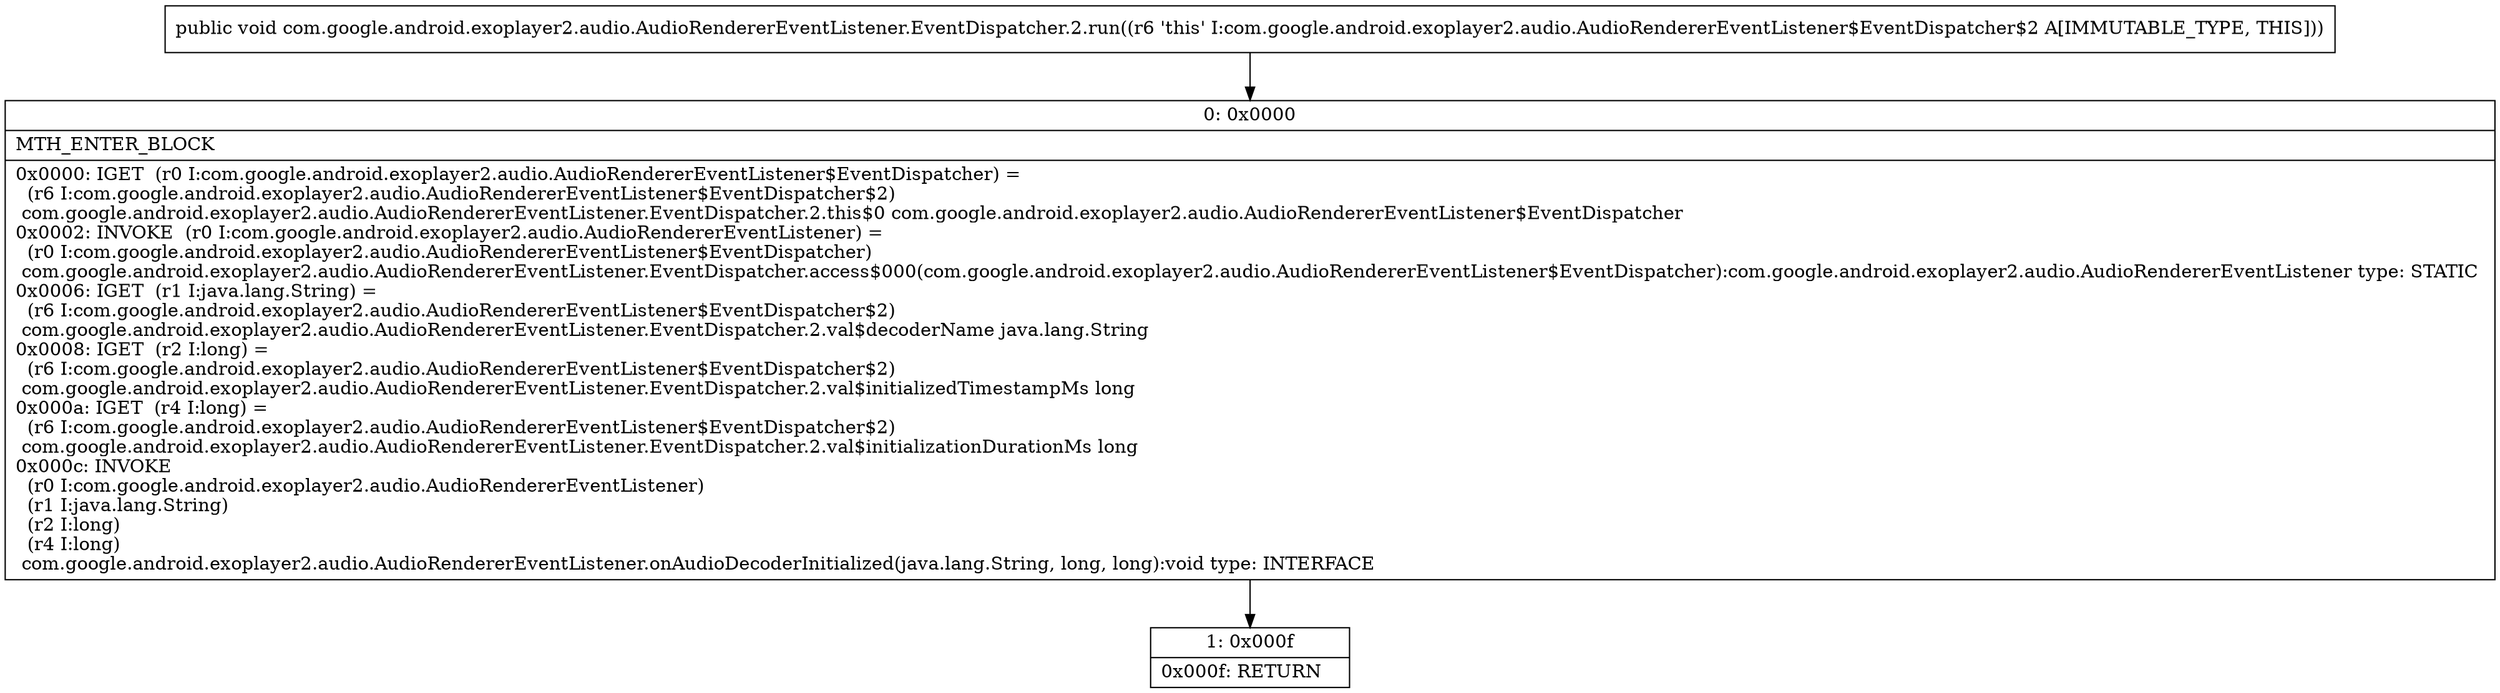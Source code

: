 digraph "CFG forcom.google.android.exoplayer2.audio.AudioRendererEventListener.EventDispatcher.2.run()V" {
Node_0 [shape=record,label="{0\:\ 0x0000|MTH_ENTER_BLOCK\l|0x0000: IGET  (r0 I:com.google.android.exoplayer2.audio.AudioRendererEventListener$EventDispatcher) = \l  (r6 I:com.google.android.exoplayer2.audio.AudioRendererEventListener$EventDispatcher$2)\l com.google.android.exoplayer2.audio.AudioRendererEventListener.EventDispatcher.2.this$0 com.google.android.exoplayer2.audio.AudioRendererEventListener$EventDispatcher \l0x0002: INVOKE  (r0 I:com.google.android.exoplayer2.audio.AudioRendererEventListener) = \l  (r0 I:com.google.android.exoplayer2.audio.AudioRendererEventListener$EventDispatcher)\l com.google.android.exoplayer2.audio.AudioRendererEventListener.EventDispatcher.access$000(com.google.android.exoplayer2.audio.AudioRendererEventListener$EventDispatcher):com.google.android.exoplayer2.audio.AudioRendererEventListener type: STATIC \l0x0006: IGET  (r1 I:java.lang.String) = \l  (r6 I:com.google.android.exoplayer2.audio.AudioRendererEventListener$EventDispatcher$2)\l com.google.android.exoplayer2.audio.AudioRendererEventListener.EventDispatcher.2.val$decoderName java.lang.String \l0x0008: IGET  (r2 I:long) = \l  (r6 I:com.google.android.exoplayer2.audio.AudioRendererEventListener$EventDispatcher$2)\l com.google.android.exoplayer2.audio.AudioRendererEventListener.EventDispatcher.2.val$initializedTimestampMs long \l0x000a: IGET  (r4 I:long) = \l  (r6 I:com.google.android.exoplayer2.audio.AudioRendererEventListener$EventDispatcher$2)\l com.google.android.exoplayer2.audio.AudioRendererEventListener.EventDispatcher.2.val$initializationDurationMs long \l0x000c: INVOKE  \l  (r0 I:com.google.android.exoplayer2.audio.AudioRendererEventListener)\l  (r1 I:java.lang.String)\l  (r2 I:long)\l  (r4 I:long)\l com.google.android.exoplayer2.audio.AudioRendererEventListener.onAudioDecoderInitialized(java.lang.String, long, long):void type: INTERFACE \l}"];
Node_1 [shape=record,label="{1\:\ 0x000f|0x000f: RETURN   \l}"];
MethodNode[shape=record,label="{public void com.google.android.exoplayer2.audio.AudioRendererEventListener.EventDispatcher.2.run((r6 'this' I:com.google.android.exoplayer2.audio.AudioRendererEventListener$EventDispatcher$2 A[IMMUTABLE_TYPE, THIS])) }"];
MethodNode -> Node_0;
Node_0 -> Node_1;
}


